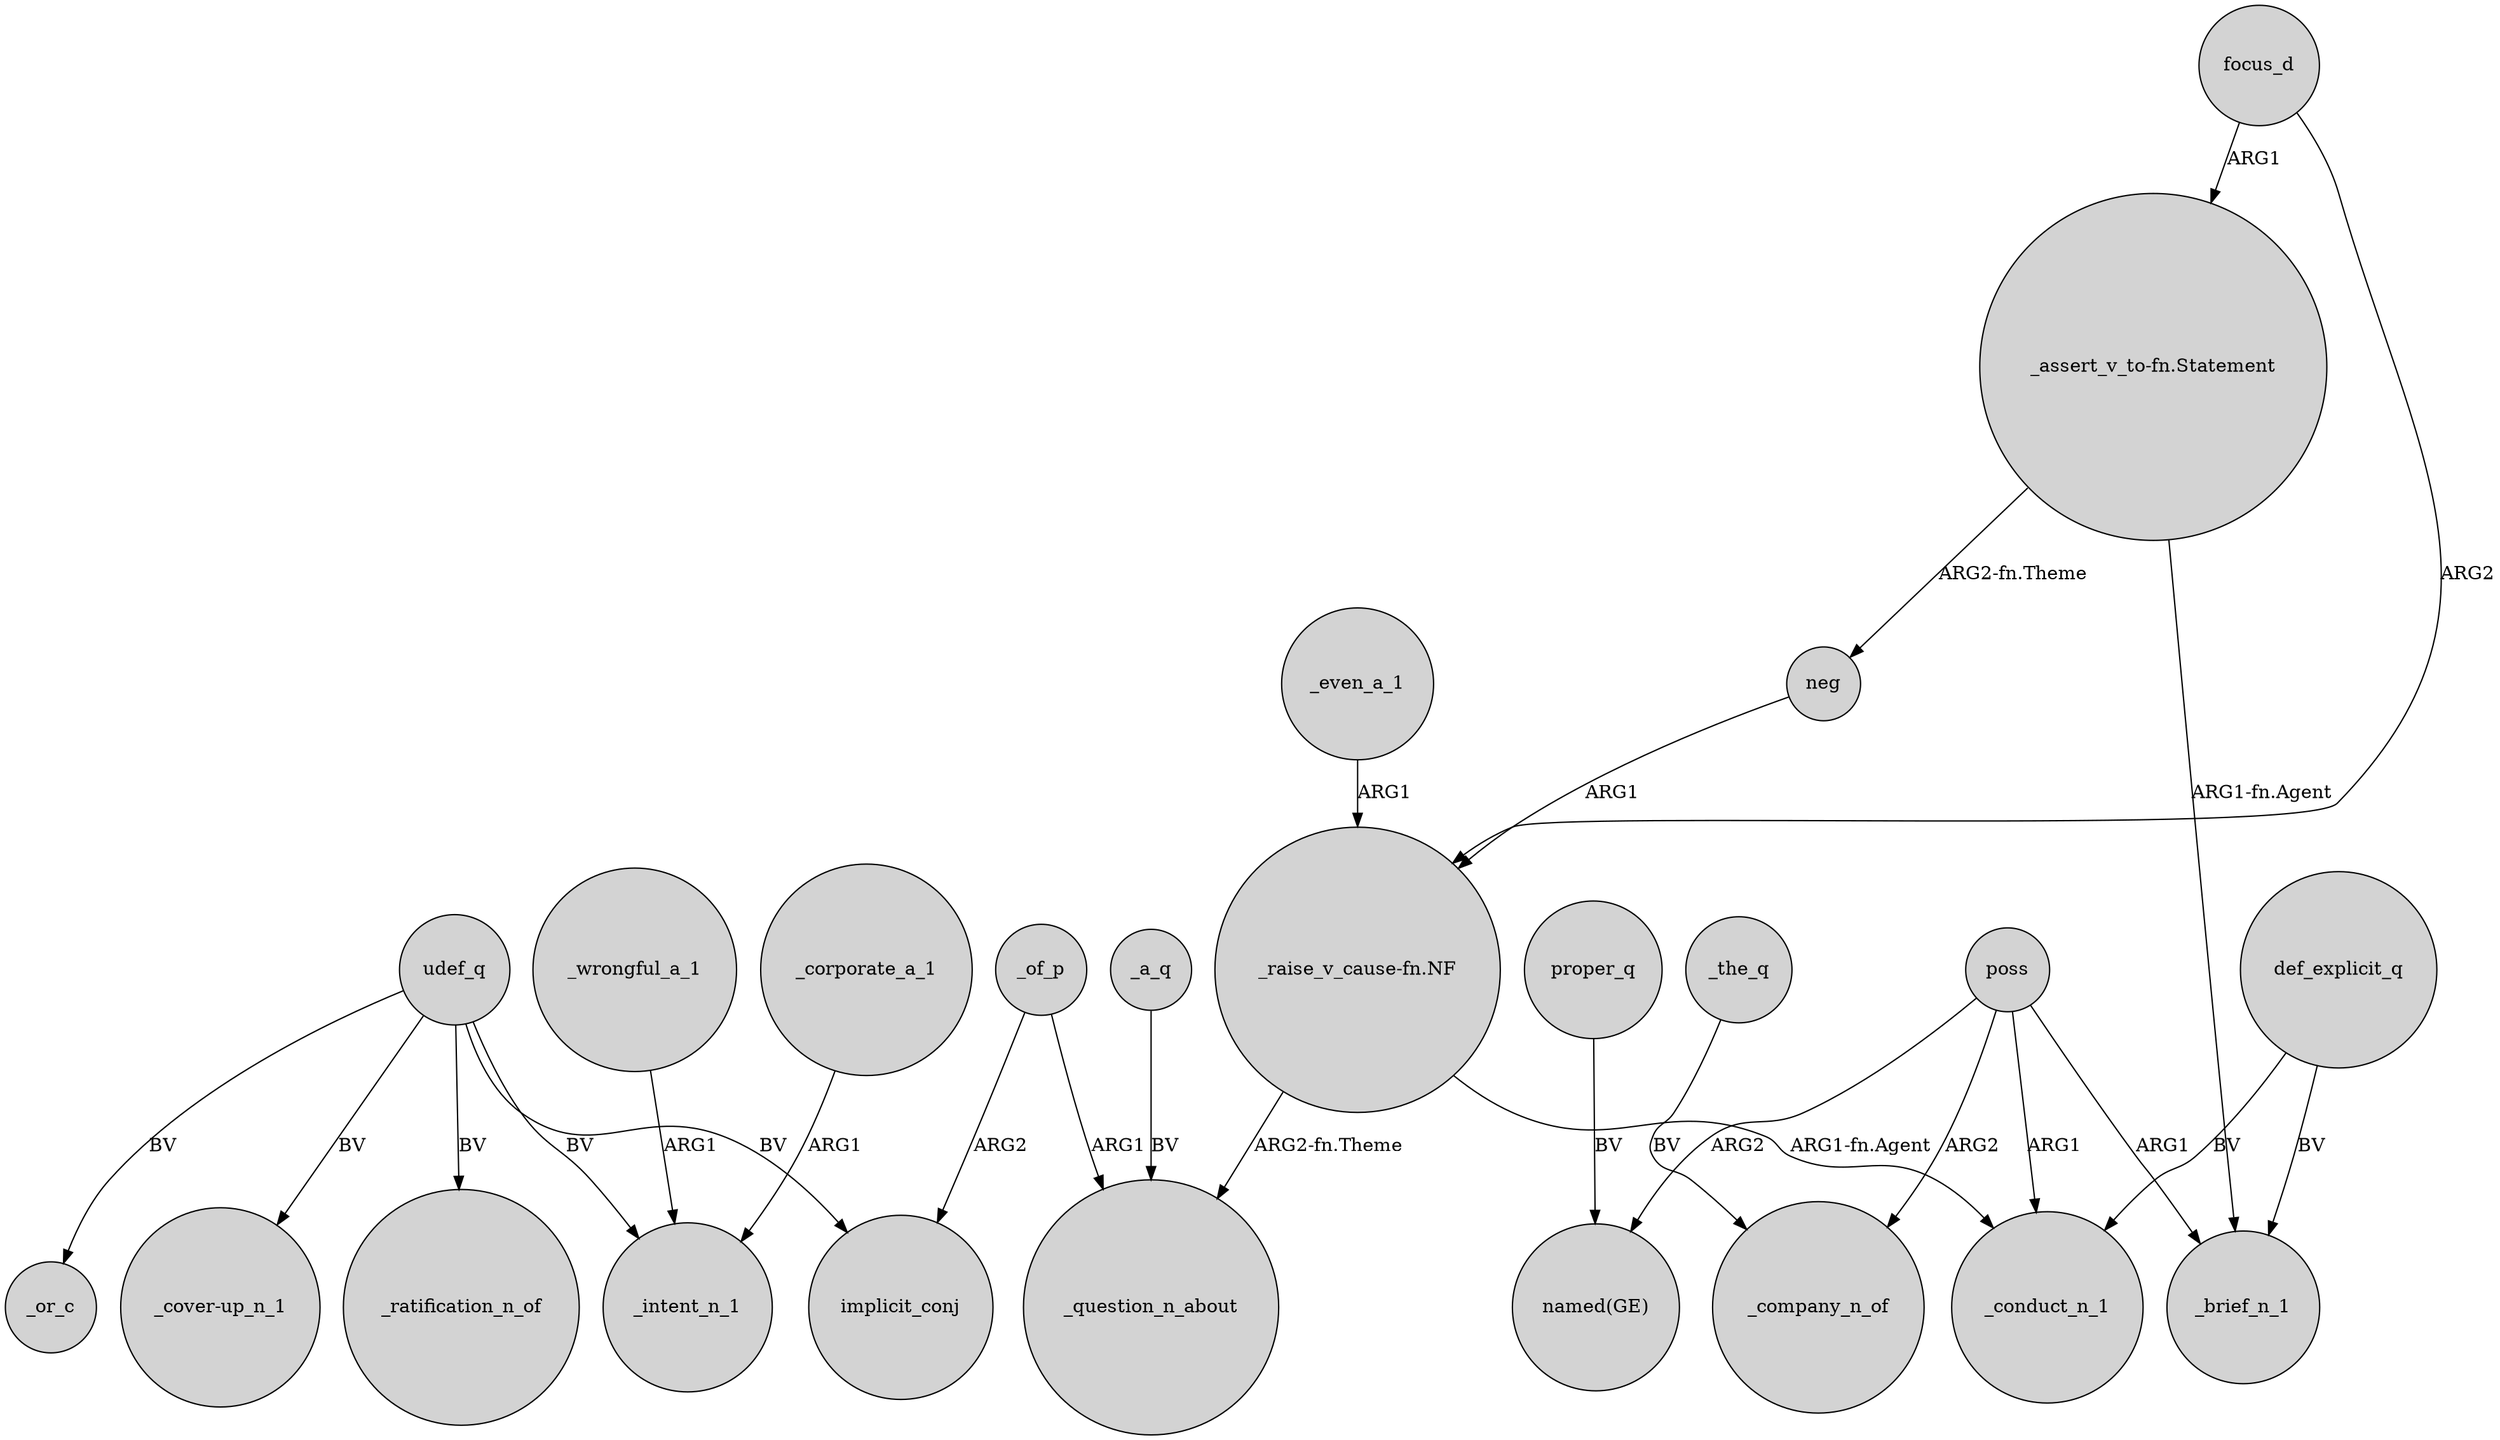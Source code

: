 digraph {
	node [shape=circle style=filled]
	poss -> _brief_n_1 [label=ARG1]
	"_assert_v_to-fn.Statement" -> neg [label="ARG2-fn.Theme"]
	udef_q -> "_cover-up_n_1" [label=BV]
	"_raise_v_cause-fn.NF" -> _question_n_about [label="ARG2-fn.Theme"]
	udef_q -> _ratification_n_of [label=BV]
	def_explicit_q -> _brief_n_1 [label=BV]
	proper_q -> "named(GE)" [label=BV]
	_wrongful_a_1 -> _intent_n_1 [label=ARG1]
	poss -> _conduct_n_1 [label=ARG1]
	focus_d -> "_raise_v_cause-fn.NF" [label=ARG2]
	_even_a_1 -> "_raise_v_cause-fn.NF" [label=ARG1]
	udef_q -> _or_c [label=BV]
	udef_q -> implicit_conj [label=BV]
	_the_q -> _company_n_of [label=BV]
	"_assert_v_to-fn.Statement" -> _brief_n_1 [label="ARG1-fn.Agent"]
	focus_d -> "_assert_v_to-fn.Statement" [label=ARG1]
	def_explicit_q -> _conduct_n_1 [label=BV]
	neg -> "_raise_v_cause-fn.NF" [label=ARG1]
	_of_p -> _question_n_about [label=ARG1]
	_of_p -> implicit_conj [label=ARG2]
	udef_q -> _intent_n_1 [label=BV]
	_corporate_a_1 -> _intent_n_1 [label=ARG1]
	poss -> _company_n_of [label=ARG2]
	"_raise_v_cause-fn.NF" -> _conduct_n_1 [label="ARG1-fn.Agent"]
	_a_q -> _question_n_about [label=BV]
	poss -> "named(GE)" [label=ARG2]
}
